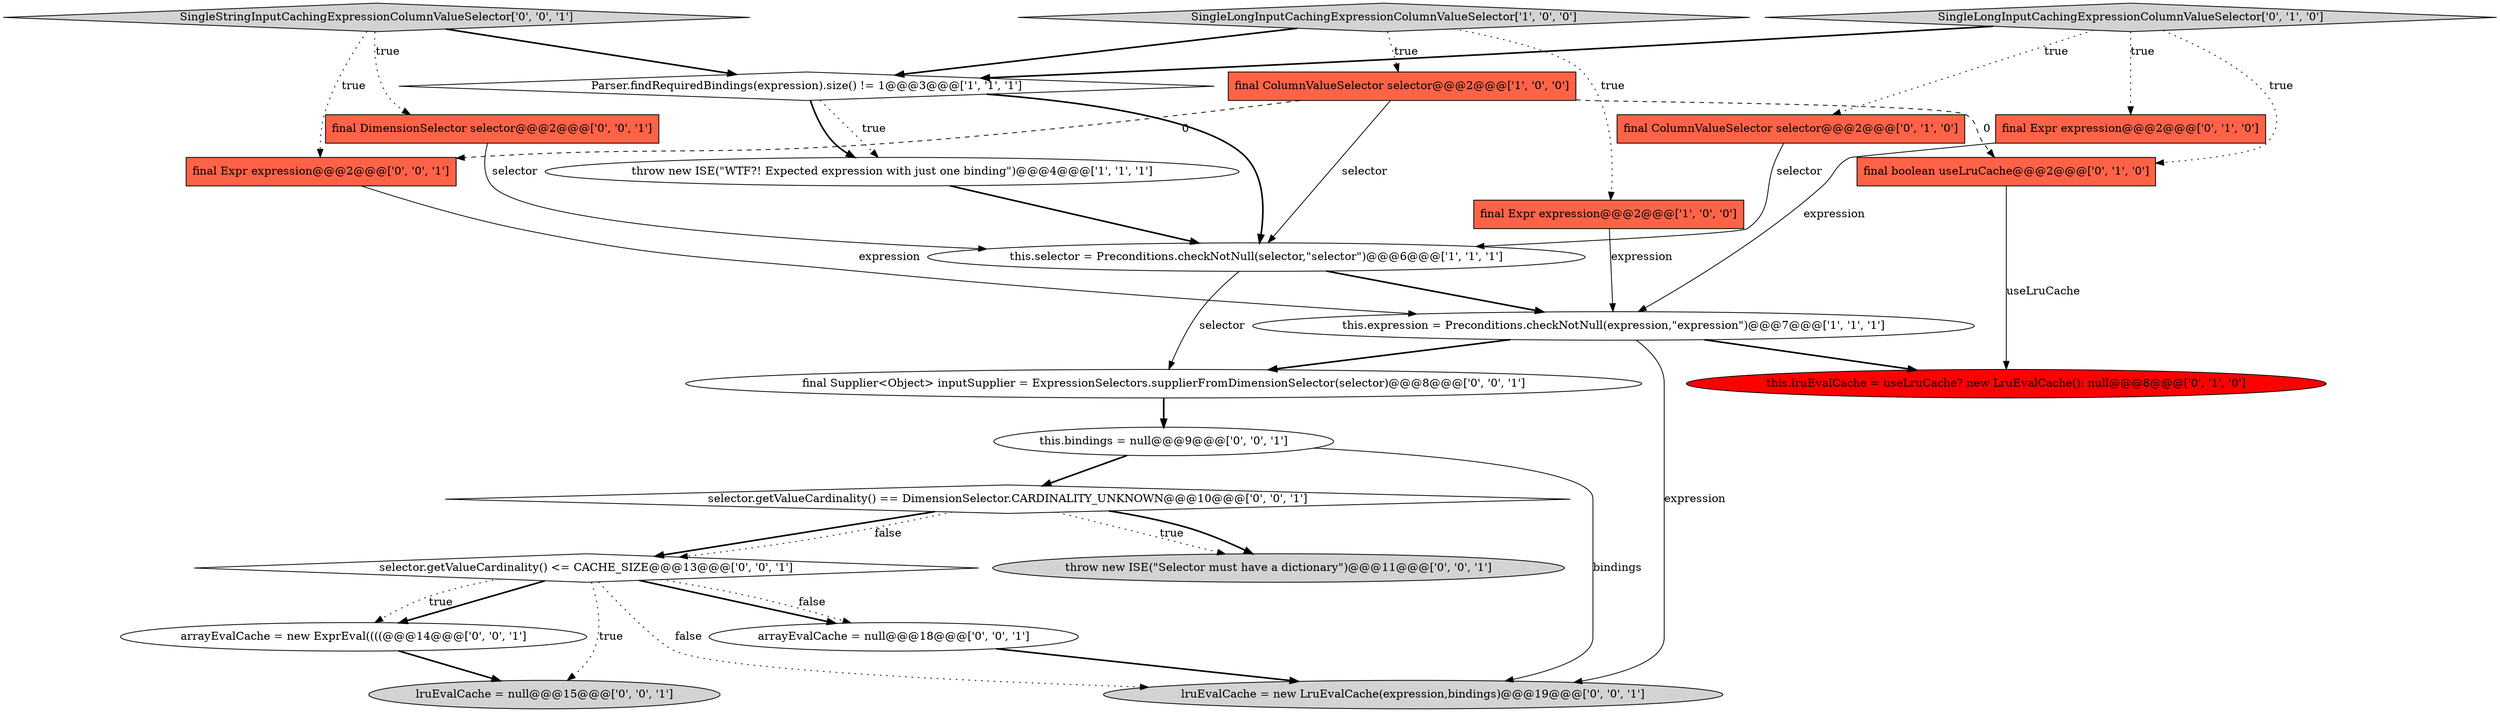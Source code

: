 digraph {
10 [style = filled, label = "final Expr expression@@@2@@@['0', '1', '0']", fillcolor = tomato, shape = box image = "AAA0AAABBB2BBB"];
4 [style = filled, label = "Parser.findRequiredBindings(expression).size() != 1@@@3@@@['1', '1', '1']", fillcolor = white, shape = diamond image = "AAA0AAABBB1BBB"];
16 [style = filled, label = "SingleStringInputCachingExpressionColumnValueSelector['0', '0', '1']", fillcolor = lightgray, shape = diamond image = "AAA0AAABBB3BBB"];
12 [style = filled, label = "final Supplier<Object> inputSupplier = ExpressionSelectors.supplierFromDimensionSelector(selector)@@@8@@@['0', '0', '1']", fillcolor = white, shape = ellipse image = "AAA0AAABBB3BBB"];
20 [style = filled, label = "arrayEvalCache = null@@@18@@@['0', '0', '1']", fillcolor = white, shape = ellipse image = "AAA0AAABBB3BBB"];
2 [style = filled, label = "final Expr expression@@@2@@@['1', '0', '0']", fillcolor = tomato, shape = box image = "AAA0AAABBB1BBB"];
1 [style = filled, label = "throw new ISE(\"WTF?! Expected expression with just one binding\")@@@4@@@['1', '1', '1']", fillcolor = white, shape = ellipse image = "AAA0AAABBB1BBB"];
8 [style = filled, label = "SingleLongInputCachingExpressionColumnValueSelector['0', '1', '0']", fillcolor = lightgray, shape = diamond image = "AAA0AAABBB2BBB"];
18 [style = filled, label = "selector.getValueCardinality() == DimensionSelector.CARDINALITY_UNKNOWN@@@10@@@['0', '0', '1']", fillcolor = white, shape = diamond image = "AAA0AAABBB3BBB"];
15 [style = filled, label = "this.bindings = null@@@9@@@['0', '0', '1']", fillcolor = white, shape = ellipse image = "AAA0AAABBB3BBB"];
3 [style = filled, label = "this.expression = Preconditions.checkNotNull(expression,\"expression\")@@@7@@@['1', '1', '1']", fillcolor = white, shape = ellipse image = "AAA0AAABBB1BBB"];
17 [style = filled, label = "selector.getValueCardinality() <= CACHE_SIZE@@@13@@@['0', '0', '1']", fillcolor = white, shape = diamond image = "AAA0AAABBB3BBB"];
13 [style = filled, label = "lruEvalCache = null@@@15@@@['0', '0', '1']", fillcolor = lightgray, shape = ellipse image = "AAA0AAABBB3BBB"];
14 [style = filled, label = "throw new ISE(\"Selector must have a dictionary\")@@@11@@@['0', '0', '1']", fillcolor = lightgray, shape = ellipse image = "AAA0AAABBB3BBB"];
6 [style = filled, label = "final ColumnValueSelector selector@@@2@@@['1', '0', '0']", fillcolor = tomato, shape = box image = "AAA1AAABBB1BBB"];
0 [style = filled, label = "this.selector = Preconditions.checkNotNull(selector,\"selector\")@@@6@@@['1', '1', '1']", fillcolor = white, shape = ellipse image = "AAA0AAABBB1BBB"];
21 [style = filled, label = "final DimensionSelector selector@@@2@@@['0', '0', '1']", fillcolor = tomato, shape = box image = "AAA0AAABBB3BBB"];
23 [style = filled, label = "arrayEvalCache = new ExprEval((((@@@14@@@['0', '0', '1']", fillcolor = white, shape = ellipse image = "AAA0AAABBB3BBB"];
11 [style = filled, label = "final boolean useLruCache@@@2@@@['0', '1', '0']", fillcolor = tomato, shape = box image = "AAA1AAABBB2BBB"];
9 [style = filled, label = "this.lruEvalCache = useLruCache? new LruEvalCache(): null@@@8@@@['0', '1', '0']", fillcolor = red, shape = ellipse image = "AAA1AAABBB2BBB"];
22 [style = filled, label = "final Expr expression@@@2@@@['0', '0', '1']", fillcolor = tomato, shape = box image = "AAA0AAABBB3BBB"];
5 [style = filled, label = "SingleLongInputCachingExpressionColumnValueSelector['1', '0', '0']", fillcolor = lightgray, shape = diamond image = "AAA0AAABBB1BBB"];
19 [style = filled, label = "lruEvalCache = new LruEvalCache(expression,bindings)@@@19@@@['0', '0', '1']", fillcolor = lightgray, shape = ellipse image = "AAA0AAABBB3BBB"];
7 [style = filled, label = "final ColumnValueSelector selector@@@2@@@['0', '1', '0']", fillcolor = tomato, shape = box image = "AAA0AAABBB2BBB"];
0->3 [style = bold, label=""];
10->3 [style = solid, label="expression"];
4->1 [style = dotted, label="true"];
3->19 [style = solid, label="expression"];
6->11 [style = dashed, label="0"];
12->15 [style = bold, label=""];
6->0 [style = solid, label="selector"];
17->19 [style = dotted, label="false"];
5->6 [style = dotted, label="true"];
18->17 [style = bold, label=""];
8->7 [style = dotted, label="true"];
1->0 [style = bold, label=""];
3->12 [style = bold, label=""];
8->10 [style = dotted, label="true"];
16->22 [style = dotted, label="true"];
15->18 [style = bold, label=""];
18->14 [style = dotted, label="true"];
17->23 [style = bold, label=""];
6->22 [style = dashed, label="0"];
17->23 [style = dotted, label="true"];
22->3 [style = solid, label="expression"];
4->0 [style = bold, label=""];
3->9 [style = bold, label=""];
11->9 [style = solid, label="useLruCache"];
21->0 [style = solid, label="selector"];
23->13 [style = bold, label=""];
5->4 [style = bold, label=""];
0->12 [style = solid, label="selector"];
8->11 [style = dotted, label="true"];
16->21 [style = dotted, label="true"];
4->1 [style = bold, label=""];
8->4 [style = bold, label=""];
16->4 [style = bold, label=""];
20->19 [style = bold, label=""];
2->3 [style = solid, label="expression"];
17->13 [style = dotted, label="true"];
18->14 [style = bold, label=""];
18->17 [style = dotted, label="false"];
7->0 [style = solid, label="selector"];
5->2 [style = dotted, label="true"];
17->20 [style = bold, label=""];
17->20 [style = dotted, label="false"];
15->19 [style = solid, label="bindings"];
}

